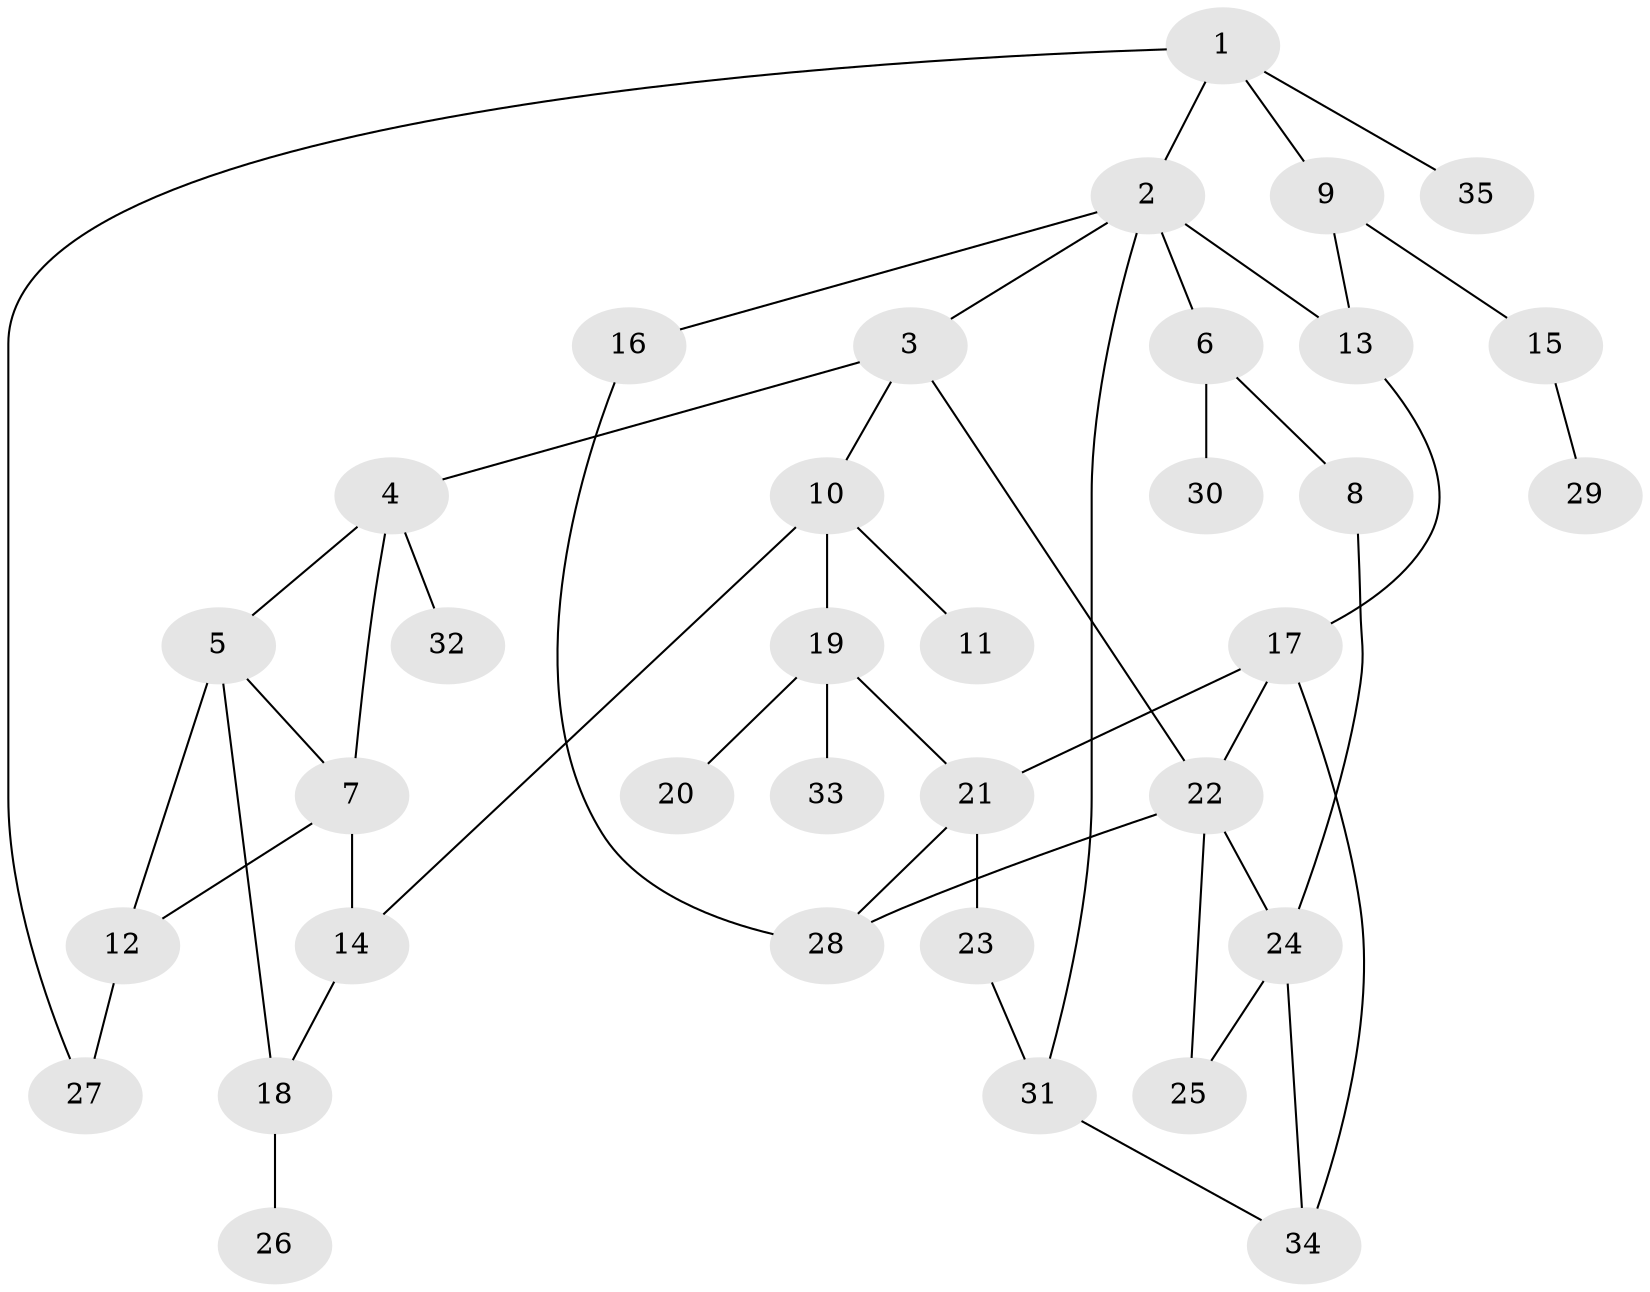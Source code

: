 // original degree distribution, {4: 0.08771929824561403, 7: 0.017543859649122806, 5: 0.07017543859649122, 3: 0.2631578947368421, 2: 0.2982456140350877, 1: 0.24561403508771928, 6: 0.017543859649122806}
// Generated by graph-tools (version 1.1) at 2025/48/03/04/25 22:48:40]
// undirected, 35 vertices, 49 edges
graph export_dot {
  node [color=gray90,style=filled];
  1;
  2;
  3;
  4;
  5;
  6;
  7;
  8;
  9;
  10;
  11;
  12;
  13;
  14;
  15;
  16;
  17;
  18;
  19;
  20;
  21;
  22;
  23;
  24;
  25;
  26;
  27;
  28;
  29;
  30;
  31;
  32;
  33;
  34;
  35;
  1 -- 2 [weight=1.0];
  1 -- 9 [weight=1.0];
  1 -- 27 [weight=1.0];
  1 -- 35 [weight=1.0];
  2 -- 3 [weight=1.0];
  2 -- 6 [weight=1.0];
  2 -- 13 [weight=1.0];
  2 -- 16 [weight=1.0];
  2 -- 31 [weight=1.0];
  3 -- 4 [weight=1.0];
  3 -- 10 [weight=1.0];
  3 -- 22 [weight=1.0];
  4 -- 5 [weight=1.0];
  4 -- 7 [weight=1.0];
  4 -- 32 [weight=1.0];
  5 -- 7 [weight=1.0];
  5 -- 12 [weight=1.0];
  5 -- 18 [weight=1.0];
  6 -- 8 [weight=1.0];
  6 -- 30 [weight=1.0];
  7 -- 12 [weight=1.0];
  7 -- 14 [weight=1.0];
  8 -- 24 [weight=1.0];
  9 -- 13 [weight=1.0];
  9 -- 15 [weight=1.0];
  10 -- 11 [weight=1.0];
  10 -- 14 [weight=1.0];
  10 -- 19 [weight=2.0];
  12 -- 27 [weight=1.0];
  13 -- 17 [weight=1.0];
  14 -- 18 [weight=1.0];
  15 -- 29 [weight=1.0];
  16 -- 28 [weight=1.0];
  17 -- 21 [weight=2.0];
  17 -- 22 [weight=1.0];
  17 -- 34 [weight=1.0];
  18 -- 26 [weight=1.0];
  19 -- 20 [weight=1.0];
  19 -- 21 [weight=1.0];
  19 -- 33 [weight=1.0];
  21 -- 23 [weight=1.0];
  21 -- 28 [weight=1.0];
  22 -- 24 [weight=1.0];
  22 -- 25 [weight=1.0];
  22 -- 28 [weight=1.0];
  23 -- 31 [weight=1.0];
  24 -- 25 [weight=1.0];
  24 -- 34 [weight=1.0];
  31 -- 34 [weight=1.0];
}

